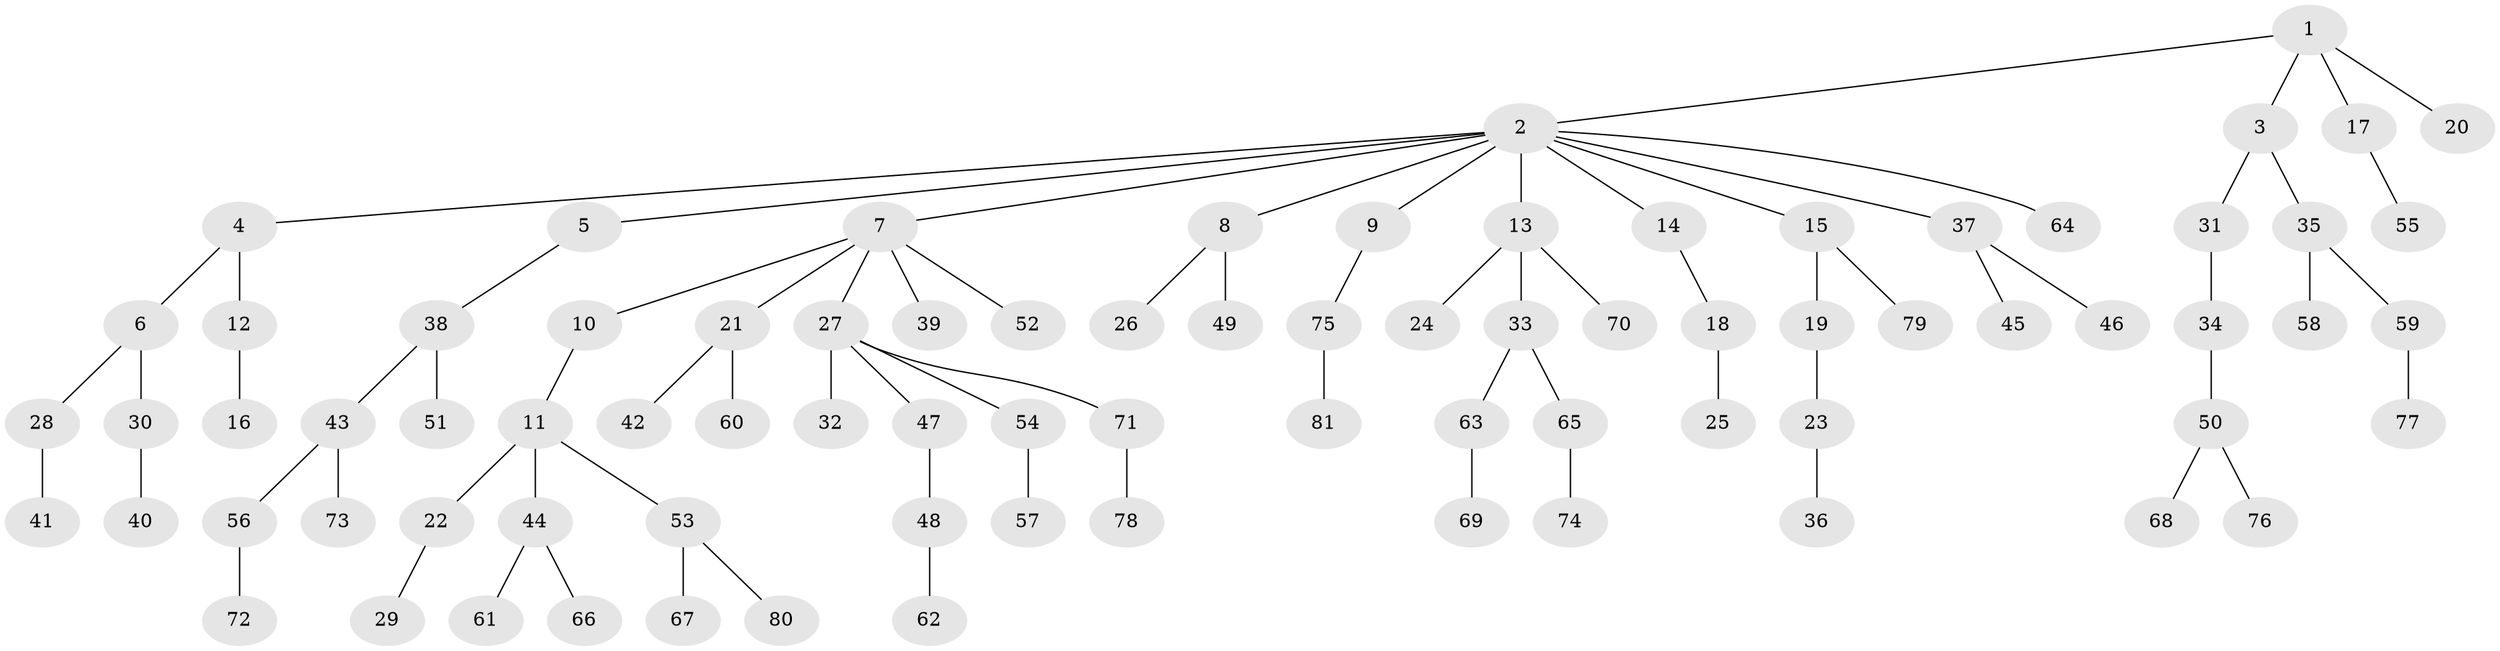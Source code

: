 // Generated by graph-tools (version 1.1) at 2025/36/03/09/25 02:36:30]
// undirected, 81 vertices, 80 edges
graph export_dot {
graph [start="1"]
  node [color=gray90,style=filled];
  1;
  2;
  3;
  4;
  5;
  6;
  7;
  8;
  9;
  10;
  11;
  12;
  13;
  14;
  15;
  16;
  17;
  18;
  19;
  20;
  21;
  22;
  23;
  24;
  25;
  26;
  27;
  28;
  29;
  30;
  31;
  32;
  33;
  34;
  35;
  36;
  37;
  38;
  39;
  40;
  41;
  42;
  43;
  44;
  45;
  46;
  47;
  48;
  49;
  50;
  51;
  52;
  53;
  54;
  55;
  56;
  57;
  58;
  59;
  60;
  61;
  62;
  63;
  64;
  65;
  66;
  67;
  68;
  69;
  70;
  71;
  72;
  73;
  74;
  75;
  76;
  77;
  78;
  79;
  80;
  81;
  1 -- 2;
  1 -- 3;
  1 -- 17;
  1 -- 20;
  2 -- 4;
  2 -- 5;
  2 -- 7;
  2 -- 8;
  2 -- 9;
  2 -- 13;
  2 -- 14;
  2 -- 15;
  2 -- 37;
  2 -- 64;
  3 -- 31;
  3 -- 35;
  4 -- 6;
  4 -- 12;
  5 -- 38;
  6 -- 28;
  6 -- 30;
  7 -- 10;
  7 -- 21;
  7 -- 27;
  7 -- 39;
  7 -- 52;
  8 -- 26;
  8 -- 49;
  9 -- 75;
  10 -- 11;
  11 -- 22;
  11 -- 44;
  11 -- 53;
  12 -- 16;
  13 -- 24;
  13 -- 33;
  13 -- 70;
  14 -- 18;
  15 -- 19;
  15 -- 79;
  17 -- 55;
  18 -- 25;
  19 -- 23;
  21 -- 42;
  21 -- 60;
  22 -- 29;
  23 -- 36;
  27 -- 32;
  27 -- 47;
  27 -- 54;
  27 -- 71;
  28 -- 41;
  30 -- 40;
  31 -- 34;
  33 -- 63;
  33 -- 65;
  34 -- 50;
  35 -- 58;
  35 -- 59;
  37 -- 45;
  37 -- 46;
  38 -- 43;
  38 -- 51;
  43 -- 56;
  43 -- 73;
  44 -- 61;
  44 -- 66;
  47 -- 48;
  48 -- 62;
  50 -- 68;
  50 -- 76;
  53 -- 67;
  53 -- 80;
  54 -- 57;
  56 -- 72;
  59 -- 77;
  63 -- 69;
  65 -- 74;
  71 -- 78;
  75 -- 81;
}
